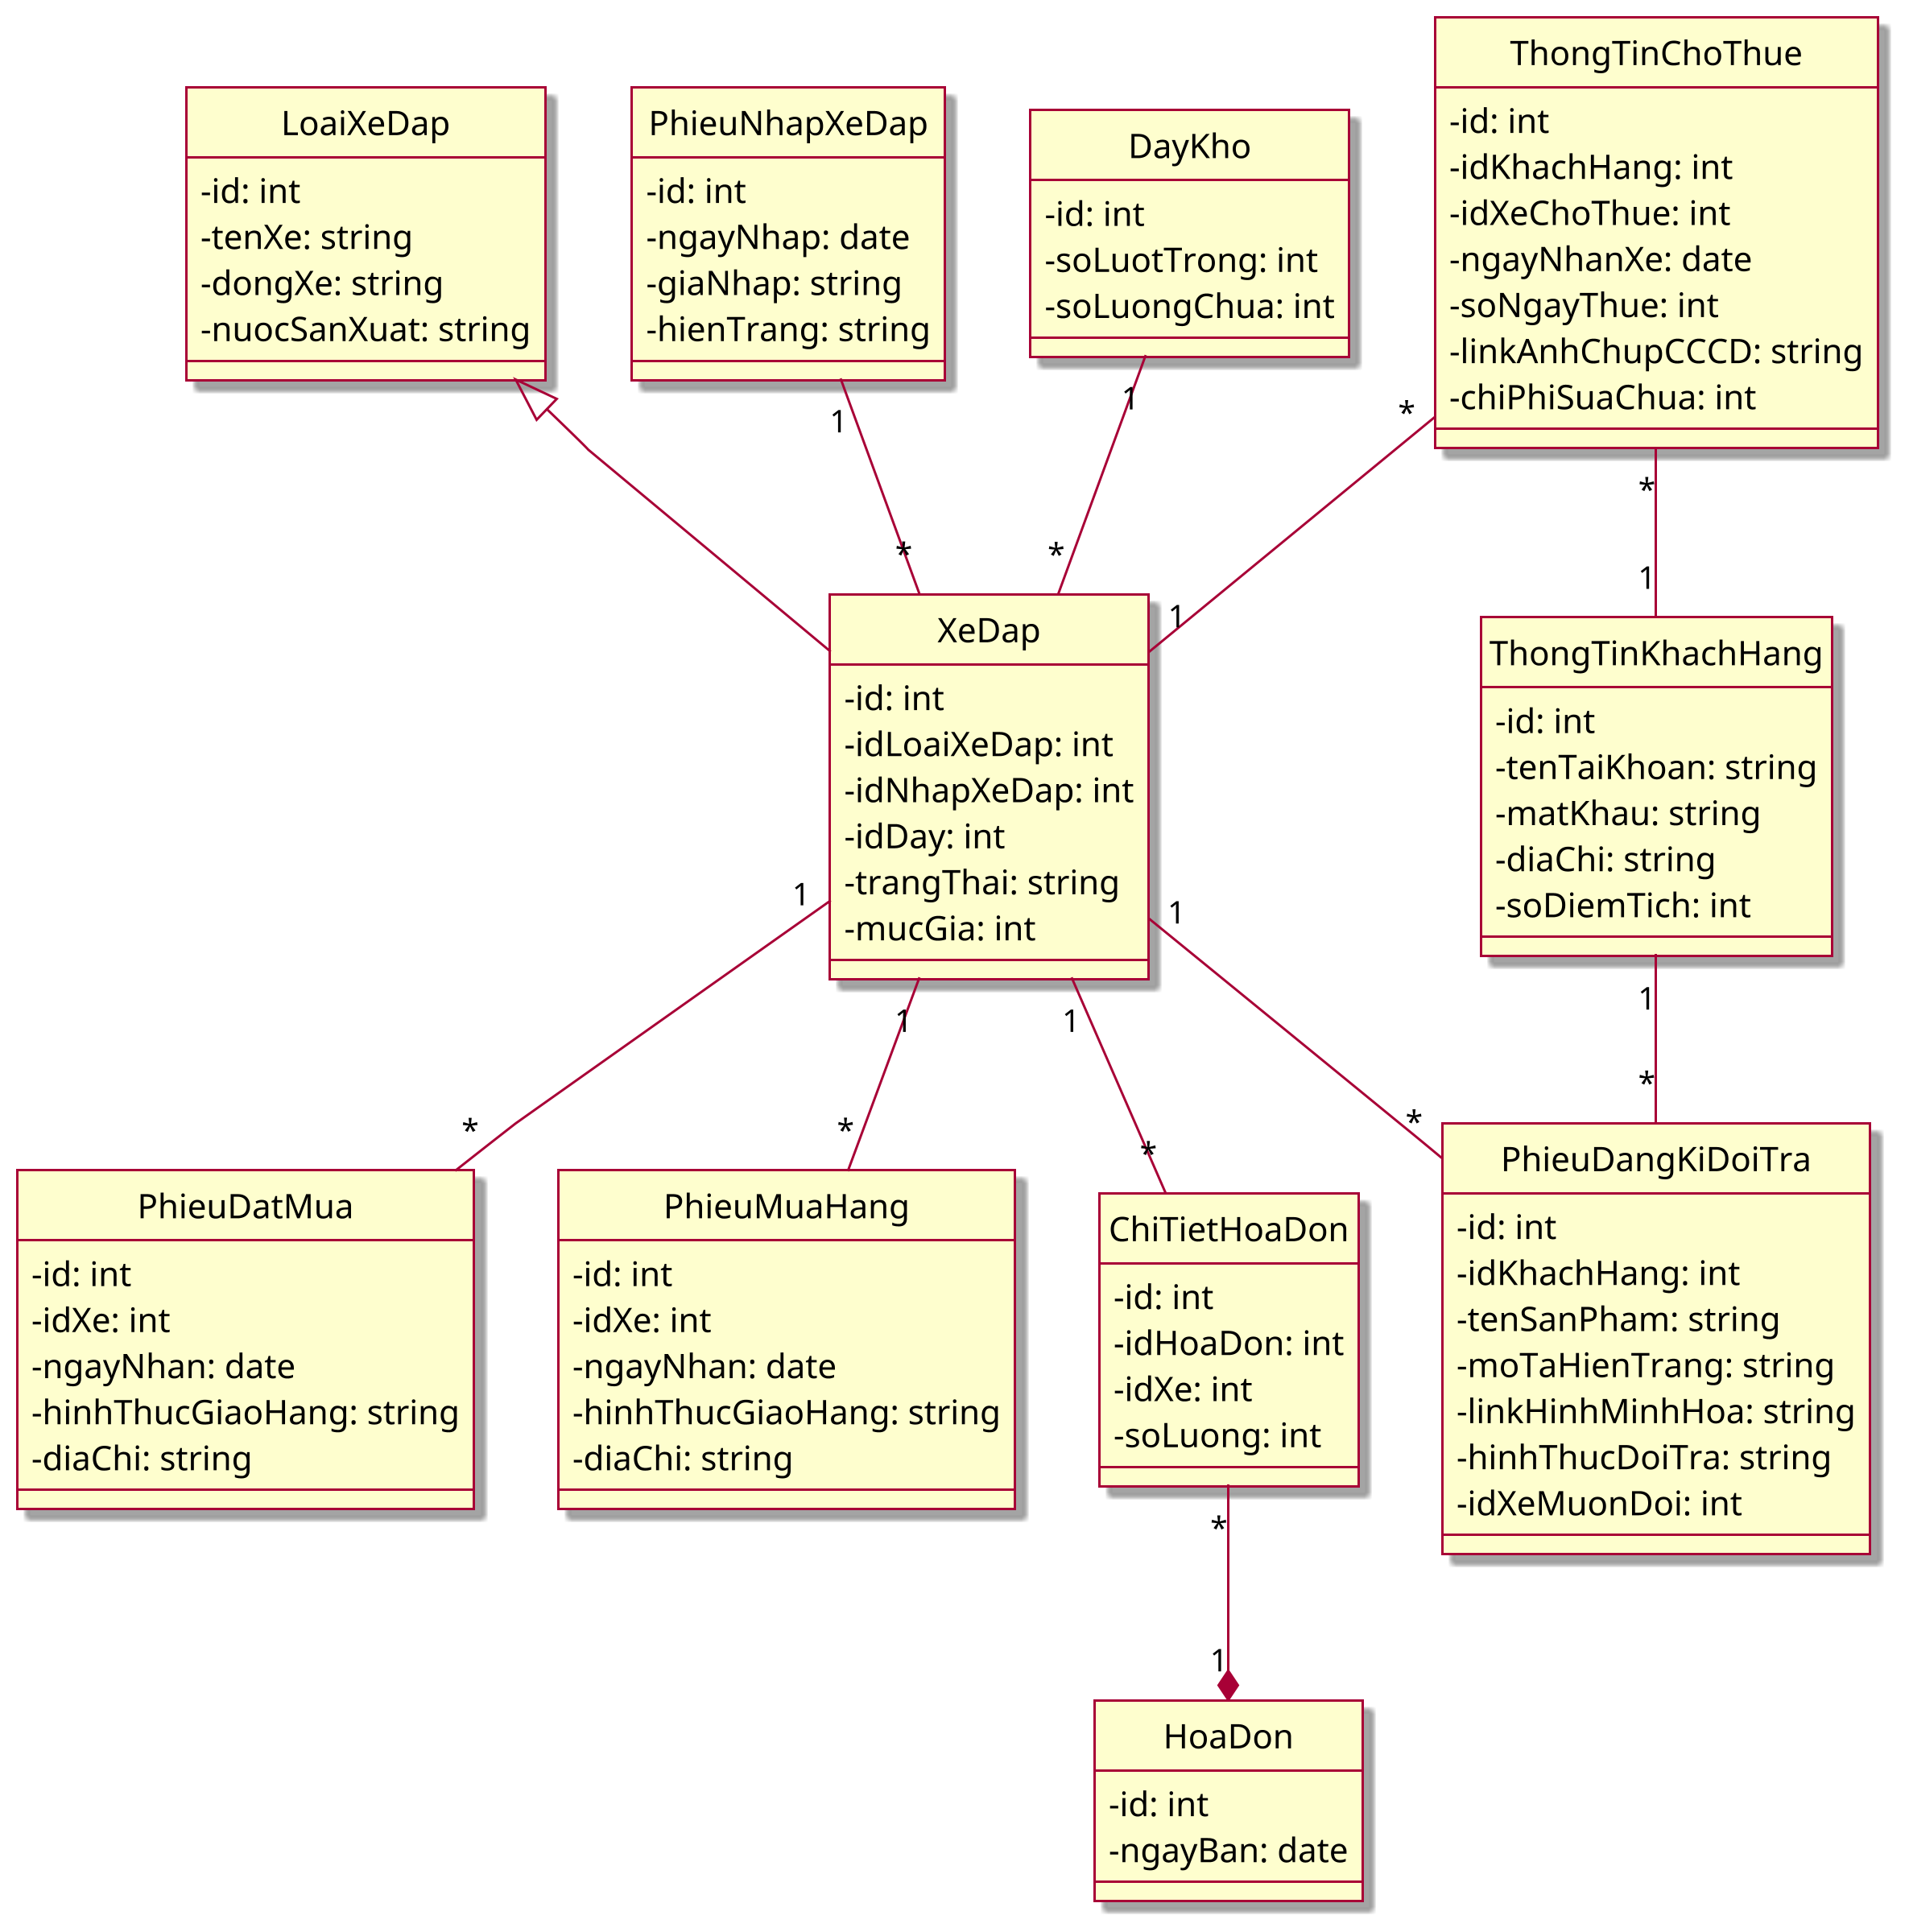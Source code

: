 @startuml Class Diagram

skin rose
skinparam classAttributeIconSize 0
' skinparam linetype ortho
skinparam linetype polyline
hide circle
scale 3

class LoaiXeDap {
    - id: int
    - tenXe: string
    - dongXe: string
    - nuocSanXuat: string
}

class PhieuNhapXeDap{
    - id: int
    - ngayNhap: date
    - giaNhap: string
    - hienTrang: string 
}


class DayKho {
    - id: int
    - soLuotTrong: int
    - soLuongChua: int
}

class XeDap {
    - id: int
    - idLoaiXeDap: int
    - idNhapXeDap: int
    - idDay: int
    - trangThai: string
    - mucGia: int
}

class PhieuDatMua {
    - id: int
    - idXe: int
    - ngayNhan: date
    - hinhThucGiaoHang: string
    - diaChi: string
}

class PhieuMuaHang {
    - id: int
    - idXe: int
    - ngayNhan: date
    - hinhThucGiaoHang: string
    - diaChi: string
}

class HoaDon {
    - id: int
    - ngayBan: date
}

class ChiTietHoaDon {
    - id: int
    - idHoaDon: int
    - idXe: int
    - soLuong: int
}

class PhieuDangKiDoiTra {
    - id: int
    - idKhachHang: int
    - tenSanPham: string
    - moTaHienTrang: string
    - linkHinhMinhHoa: string
    - hinhThucDoiTra: string
    - idXeMuonDoi: int
}

class ThongTinChoThue {
    - id: int
    - idKhachHang: int
    - idXeChoThue: int
    - ngayNhanXe: date
    - soNgayThue: int
    - linkAnhChupCCCD: string
    - chiPhiSuaChua: int
}

class ThongTinKhachHang{
    - id: int
    - tenTaiKhoan: string
    - matKhau: string
    - diaChi: string
    - soDiemTich: int
}


LoaiXeDap <|-- XeDap
ChiTietHoaDon "*"--*"1" HoaDon
PhieuNhapXeDap "1"--"*" XeDap
DayKho "1"--"*" XeDap
XeDap "1"--"*" ChiTietHoaDon
XeDap "1"--"*" PhieuDangKiDoiTra
ThongTinKhachHang "1"--"*" PhieuDangKiDoiTra
XeDap "1"--"*" PhieuMuaHang
XeDap "1"--"*" PhieuDatMua
ThongTinChoThue "*"--"1" ThongTinKhachHang
ThongTinChoThue "*"--"1" XeDap









@enduml